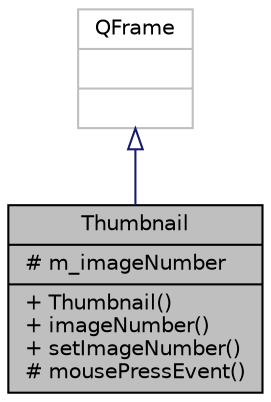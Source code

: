 digraph "Thumbnail"
{
  edge [fontname="Helvetica",fontsize="10",labelfontname="Helvetica",labelfontsize="10"];
  node [fontname="Helvetica",fontsize="10",shape=record];
  Node1 [label="{Thumbnail\n|# m_imageNumber\l|+ Thumbnail()\l+ imageNumber()\l+ setImageNumber()\l# mousePressEvent()\l}",height=0.2,width=0.4,color="black", fillcolor="grey75", style="filled", fontcolor="black"];
  Node2 -> Node1 [dir="back",color="midnightblue",fontsize="10",style="solid",arrowtail="onormal",fontname="Helvetica"];
  Node2 [label="{QFrame\n||}",height=0.2,width=0.4,color="grey75", fillcolor="white", style="filled"];
}
